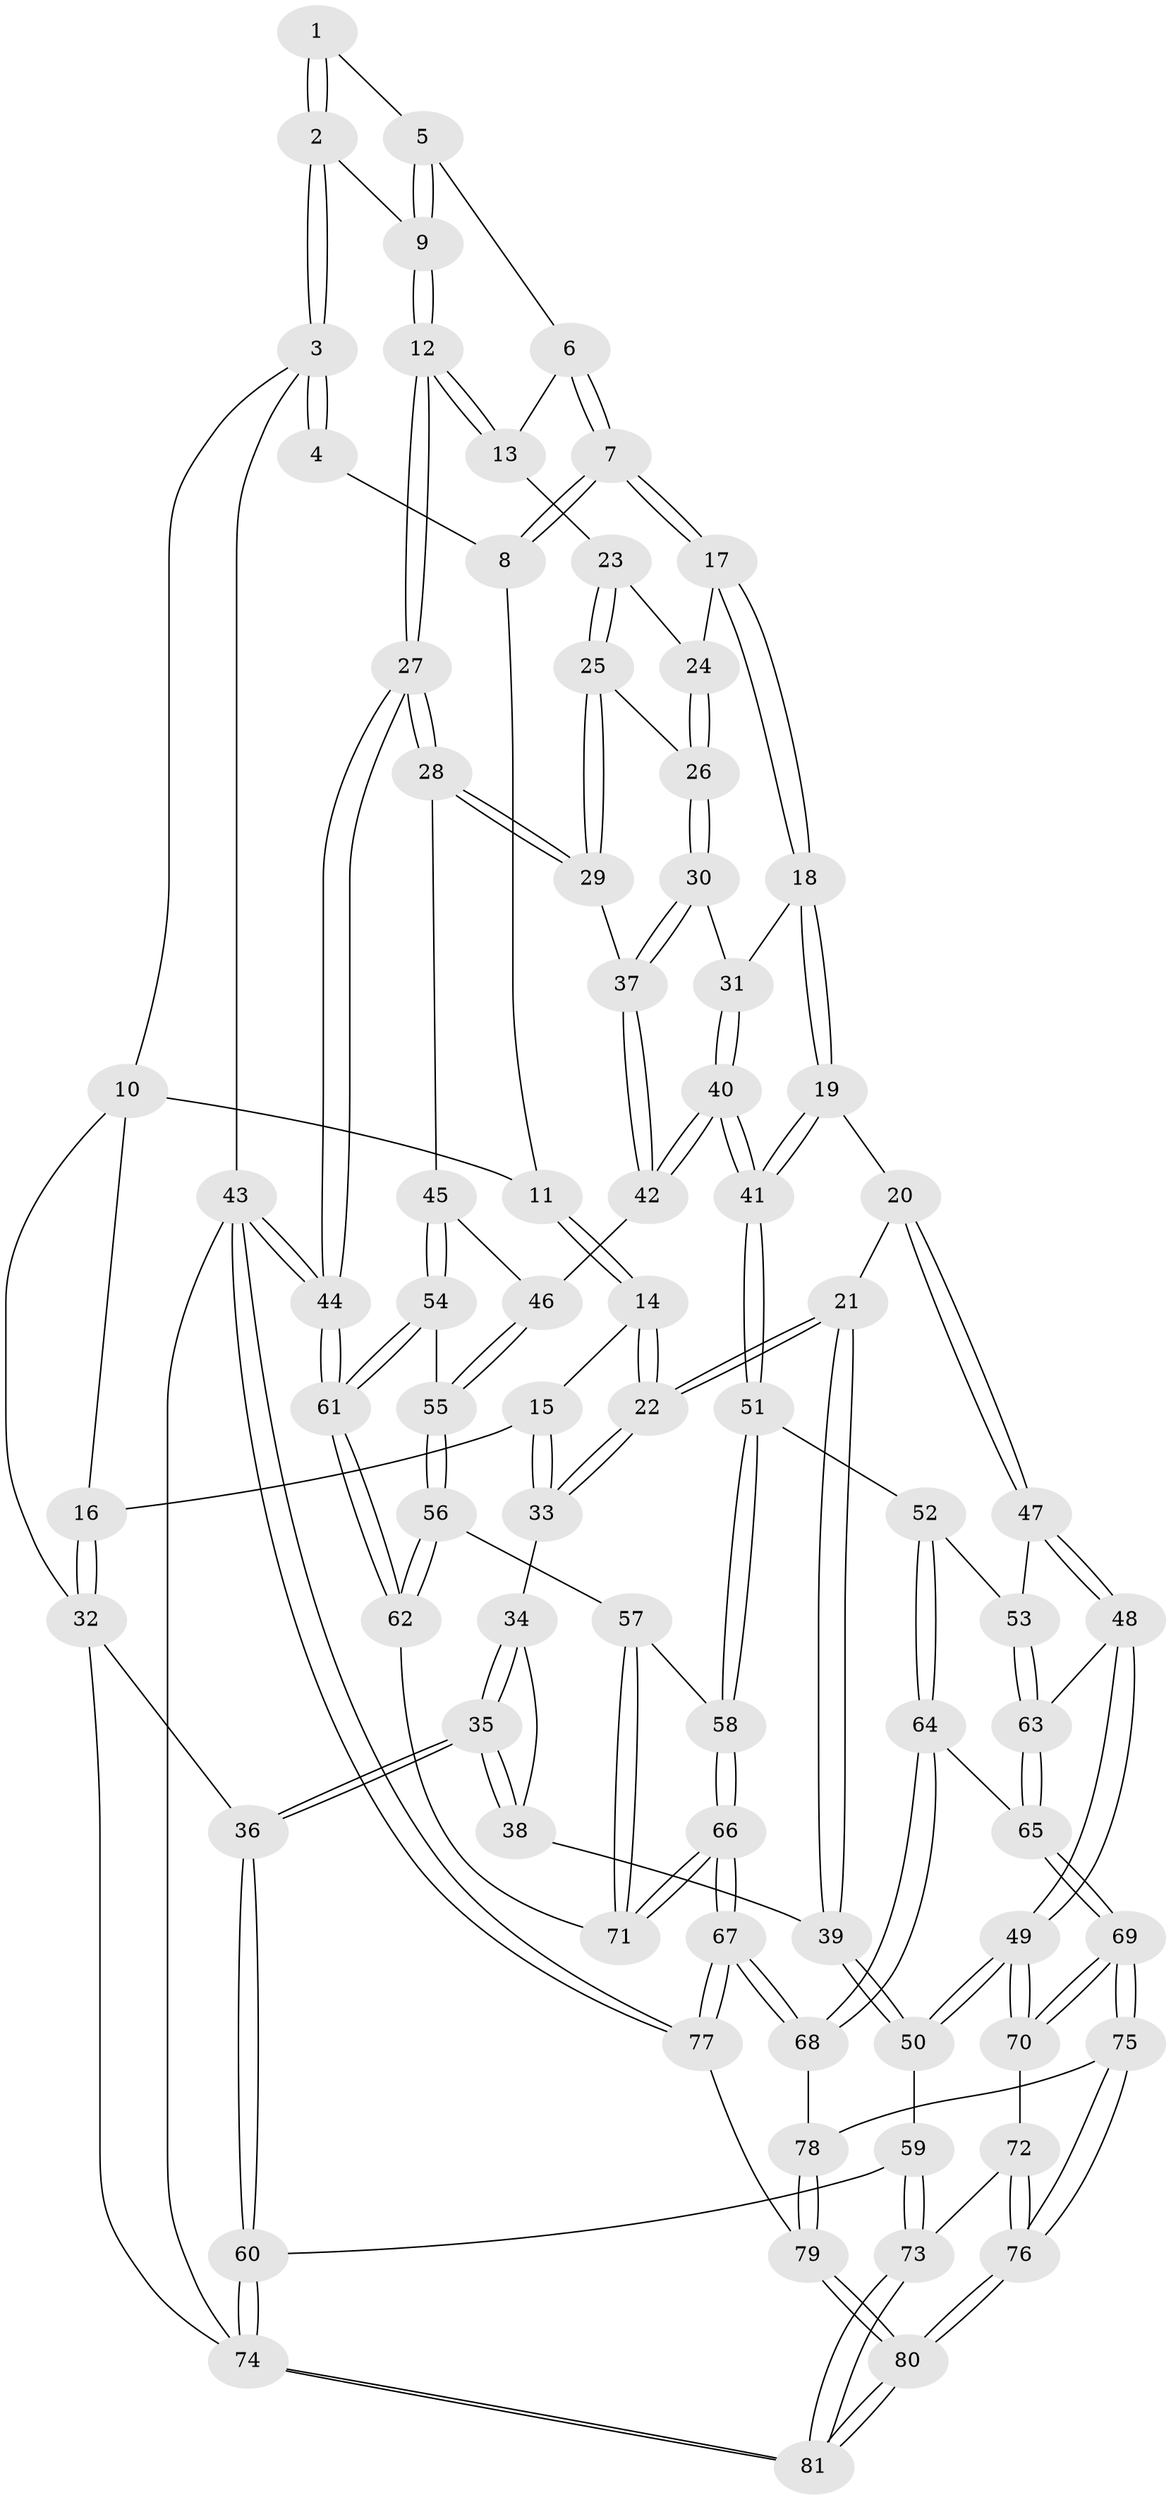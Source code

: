 // Generated by graph-tools (version 1.1) at 2025/27/03/09/25 03:27:08]
// undirected, 81 vertices, 199 edges
graph export_dot {
graph [start="1"]
  node [color=gray90,style=filled];
  1 [pos="+0.8658505300855626+0.08362625509779054"];
  2 [pos="+1+0"];
  3 [pos="+1+0"];
  4 [pos="+0.8592598309084757+0"];
  5 [pos="+0.8603654722633247+0.106081134548509"];
  6 [pos="+0.8402656152289159+0.13180797007851516"];
  7 [pos="+0.6735252245520631+0.1523925528197857"];
  8 [pos="+0.4995149943189641+0"];
  9 [pos="+1+0.13917731361217872"];
  10 [pos="+0.3396222059200799+0"];
  11 [pos="+0.3606213641028839+0"];
  12 [pos="+1+0.23784824268788263"];
  13 [pos="+0.9055185875534981+0.23119741759190487"];
  14 [pos="+0.34682741180063625+0.24128309837854375"];
  15 [pos="+0.03735842934473446+0.27159834340842737"];
  16 [pos="+0+0.2153775033665228"];
  17 [pos="+0.6708376911854613+0.24793784921552672"];
  18 [pos="+0.6433199978244521+0.3277575394455872"];
  19 [pos="+0.4731140455553412+0.3960781392438393"];
  20 [pos="+0.42929677365173285+0.40940828051590017"];
  21 [pos="+0.39164046013931025+0.39189712157597284"];
  22 [pos="+0.35747700357647966+0.30360906402970783"];
  23 [pos="+0.8938633862273918+0.2553733806148869"];
  24 [pos="+0.7906686447111747+0.28237452591709156"];
  25 [pos="+0.8891414296276178+0.34639119496572723"];
  26 [pos="+0.8406364459973169+0.35822098580063455"];
  27 [pos="+1+0.46224786633605314"];
  28 [pos="+1+0.46824491526107104"];
  29 [pos="+1+0.44591879568173953"];
  30 [pos="+0.7902727901635263+0.3982382616701774"];
  31 [pos="+0.7308936207249225+0.4299180002092535"];
  32 [pos="+0+0.21495099625716915"];
  33 [pos="+0.0855940137899433+0.3464225107344659"];
  34 [pos="+0.08659767302572144+0.350867392666592"];
  35 [pos="+0+0.5732033028943821"];
  36 [pos="+0+0.617056244306396"];
  37 [pos="+0.9466474034913124+0.4593653353883769"];
  38 [pos="+0.19834621535491262+0.5134927263031699"];
  39 [pos="+0.22001483681984998+0.5203917505023197"];
  40 [pos="+0.7480277846418188+0.526119270110045"];
  41 [pos="+0.7196916925778296+0.5573788841572801"];
  42 [pos="+0.7656291451328237+0.5293439157392009"];
  43 [pos="+1+1"];
  44 [pos="+1+1"];
  45 [pos="+0.9708461336248422+0.5587624263259883"];
  46 [pos="+0.8157916592902593+0.5679572627675454"];
  47 [pos="+0.45041912616743507+0.4646253016143668"];
  48 [pos="+0.37340138584512433+0.6942860932496666"];
  49 [pos="+0.2535937286095441+0.7101761460597112"];
  50 [pos="+0.2437208598314413+0.7016353305761909"];
  51 [pos="+0.6560831466279219+0.6459490670668601"];
  52 [pos="+0.6011547456929738+0.6456902917764403"];
  53 [pos="+0.5856963631730016+0.6396583173053834"];
  54 [pos="+0.9018674189778602+0.647547625228113"];
  55 [pos="+0.8681371752192719+0.6366494827909216"];
  56 [pos="+0.8272361070434658+0.6780858822771552"];
  57 [pos="+0.7211749105401335+0.7043439841812421"];
  58 [pos="+0.6902890431775771+0.6950141046478725"];
  59 [pos="+0.1592215308869795+0.7219672576440732"];
  60 [pos="+0+0.7002778070964805"];
  61 [pos="+1+0.8421413491080314"];
  62 [pos="+0.9027499467905686+0.8039661177439648"];
  63 [pos="+0.4250314373217949+0.7124709122527098"];
  64 [pos="+0.531694757717598+0.8370945055247463"];
  65 [pos="+0.4457513724173467+0.7765298456069428"];
  66 [pos="+0.6784620253136723+0.8879322555784247"];
  67 [pos="+0.6506180568354403+0.9725216638028202"];
  68 [pos="+0.5331288149089317+0.8417803494577919"];
  69 [pos="+0.3752316663708562+0.8721587459194016"];
  70 [pos="+0.2663432018278938+0.7918624192094765"];
  71 [pos="+0.8429118237405823+0.790763733187261"];
  72 [pos="+0.25283780759680086+0.8193437008462395"];
  73 [pos="+0.024624371444077232+1"];
  74 [pos="+0+1"];
  75 [pos="+0.38493049725648826+0.8934347822465417"];
  76 [pos="+0.3695850311827969+1"];
  77 [pos="+0.6776841647671374+1"];
  78 [pos="+0.45303691820277053+0.8767657455820568"];
  79 [pos="+0.5937259050743512+1"];
  80 [pos="+0.3696058481358312+1"];
  81 [pos="+0+1"];
  1 -- 2;
  1 -- 2;
  1 -- 5;
  2 -- 3;
  2 -- 3;
  2 -- 9;
  3 -- 4;
  3 -- 4;
  3 -- 10;
  3 -- 43;
  4 -- 8;
  5 -- 6;
  5 -- 9;
  5 -- 9;
  6 -- 7;
  6 -- 7;
  6 -- 13;
  7 -- 8;
  7 -- 8;
  7 -- 17;
  7 -- 17;
  8 -- 11;
  9 -- 12;
  9 -- 12;
  10 -- 11;
  10 -- 16;
  10 -- 32;
  11 -- 14;
  11 -- 14;
  12 -- 13;
  12 -- 13;
  12 -- 27;
  12 -- 27;
  13 -- 23;
  14 -- 15;
  14 -- 22;
  14 -- 22;
  15 -- 16;
  15 -- 33;
  15 -- 33;
  16 -- 32;
  16 -- 32;
  17 -- 18;
  17 -- 18;
  17 -- 24;
  18 -- 19;
  18 -- 19;
  18 -- 31;
  19 -- 20;
  19 -- 41;
  19 -- 41;
  20 -- 21;
  20 -- 47;
  20 -- 47;
  21 -- 22;
  21 -- 22;
  21 -- 39;
  21 -- 39;
  22 -- 33;
  22 -- 33;
  23 -- 24;
  23 -- 25;
  23 -- 25;
  24 -- 26;
  24 -- 26;
  25 -- 26;
  25 -- 29;
  25 -- 29;
  26 -- 30;
  26 -- 30;
  27 -- 28;
  27 -- 28;
  27 -- 44;
  27 -- 44;
  28 -- 29;
  28 -- 29;
  28 -- 45;
  29 -- 37;
  30 -- 31;
  30 -- 37;
  30 -- 37;
  31 -- 40;
  31 -- 40;
  32 -- 36;
  32 -- 74;
  33 -- 34;
  34 -- 35;
  34 -- 35;
  34 -- 38;
  35 -- 36;
  35 -- 36;
  35 -- 38;
  35 -- 38;
  36 -- 60;
  36 -- 60;
  37 -- 42;
  37 -- 42;
  38 -- 39;
  39 -- 50;
  39 -- 50;
  40 -- 41;
  40 -- 41;
  40 -- 42;
  40 -- 42;
  41 -- 51;
  41 -- 51;
  42 -- 46;
  43 -- 44;
  43 -- 44;
  43 -- 77;
  43 -- 77;
  43 -- 74;
  44 -- 61;
  44 -- 61;
  45 -- 46;
  45 -- 54;
  45 -- 54;
  46 -- 55;
  46 -- 55;
  47 -- 48;
  47 -- 48;
  47 -- 53;
  48 -- 49;
  48 -- 49;
  48 -- 63;
  49 -- 50;
  49 -- 50;
  49 -- 70;
  49 -- 70;
  50 -- 59;
  51 -- 52;
  51 -- 58;
  51 -- 58;
  52 -- 53;
  52 -- 64;
  52 -- 64;
  53 -- 63;
  53 -- 63;
  54 -- 55;
  54 -- 61;
  54 -- 61;
  55 -- 56;
  55 -- 56;
  56 -- 57;
  56 -- 62;
  56 -- 62;
  57 -- 58;
  57 -- 71;
  57 -- 71;
  58 -- 66;
  58 -- 66;
  59 -- 60;
  59 -- 73;
  59 -- 73;
  60 -- 74;
  60 -- 74;
  61 -- 62;
  61 -- 62;
  62 -- 71;
  63 -- 65;
  63 -- 65;
  64 -- 65;
  64 -- 68;
  64 -- 68;
  65 -- 69;
  65 -- 69;
  66 -- 67;
  66 -- 67;
  66 -- 71;
  66 -- 71;
  67 -- 68;
  67 -- 68;
  67 -- 77;
  67 -- 77;
  68 -- 78;
  69 -- 70;
  69 -- 70;
  69 -- 75;
  69 -- 75;
  70 -- 72;
  72 -- 73;
  72 -- 76;
  72 -- 76;
  73 -- 81;
  73 -- 81;
  74 -- 81;
  74 -- 81;
  75 -- 76;
  75 -- 76;
  75 -- 78;
  76 -- 80;
  76 -- 80;
  77 -- 79;
  78 -- 79;
  78 -- 79;
  79 -- 80;
  79 -- 80;
  80 -- 81;
  80 -- 81;
}
